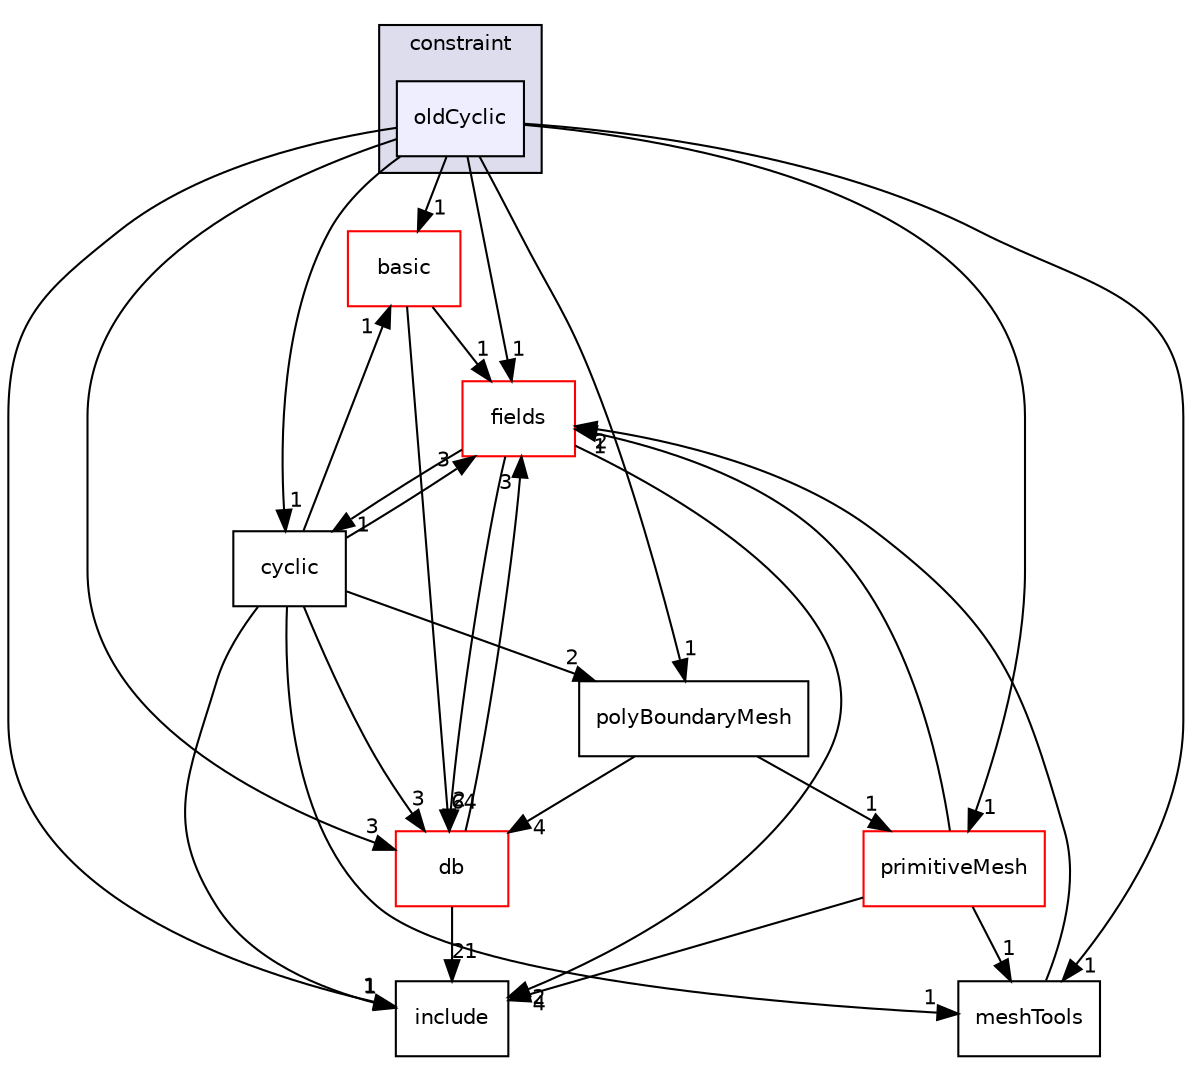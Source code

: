 digraph "src/OpenFOAM/meshes/polyMesh/polyPatches/constraint/oldCyclic" {
  bgcolor=transparent;
  compound=true
  node [ fontsize="10", fontname="Helvetica"];
  edge [ labelfontsize="10", labelfontname="Helvetica"];
  subgraph clusterdir_09b4360db181b1c37726382a34e0210b {
    graph [ bgcolor="#ddddee", pencolor="black", label="constraint" fontname="Helvetica", fontsize="10", URL="dir_09b4360db181b1c37726382a34e0210b.html"]
  dir_58bc3b04d5464f902c0523f82edaa51b [shape=box, label="oldCyclic", style="filled", fillcolor="#eeeeff", pencolor="black", URL="dir_58bc3b04d5464f902c0523f82edaa51b.html"];
  }
  dir_c9c78bb8b3facc20391427dbd62674be [shape=box label="basic" color="red" URL="dir_c9c78bb8b3facc20391427dbd62674be.html"];
  dir_962442b8f989d5529fab5e0f0e4ffb74 [shape=box label="fields" color="red" URL="dir_962442b8f989d5529fab5e0f0e4ffb74.html"];
  dir_69df57964460ad28b76ac09933bf52c8 [shape=box label="polyBoundaryMesh" URL="dir_69df57964460ad28b76ac09933bf52c8.html"];
  dir_d498992fb7d3f293d898bf6d3a4df869 [shape=box label="primitiveMesh" color="red" URL="dir_d498992fb7d3f293d898bf6d3a4df869.html"];
  dir_63c634f7a7cfd679ac26c67fb30fc32f [shape=box label="db" color="red" URL="dir_63c634f7a7cfd679ac26c67fb30fc32f.html"];
  dir_fa020d1bff9bcecc84fa7b07f71b0284 [shape=box label="meshTools" URL="dir_fa020d1bff9bcecc84fa7b07f71b0284.html"];
  dir_e954e9f5966bc1c681a414ec8bd0ee15 [shape=box label="include" URL="dir_e954e9f5966bc1c681a414ec8bd0ee15.html"];
  dir_f10e1feb71bd2aac359683c9b11c6603 [shape=box label="cyclic" URL="dir_f10e1feb71bd2aac359683c9b11c6603.html"];
  dir_58bc3b04d5464f902c0523f82edaa51b->dir_c9c78bb8b3facc20391427dbd62674be [headlabel="1", labeldistance=1.5 headhref="dir_002593_002585.html"];
  dir_58bc3b04d5464f902c0523f82edaa51b->dir_962442b8f989d5529fab5e0f0e4ffb74 [headlabel="1", labeldistance=1.5 headhref="dir_002593_002305.html"];
  dir_58bc3b04d5464f902c0523f82edaa51b->dir_69df57964460ad28b76ac09933bf52c8 [headlabel="1", labeldistance=1.5 headhref="dir_002593_002581.html"];
  dir_58bc3b04d5464f902c0523f82edaa51b->dir_d498992fb7d3f293d898bf6d3a4df869 [headlabel="1", labeldistance=1.5 headhref="dir_002593_002610.html"];
  dir_58bc3b04d5464f902c0523f82edaa51b->dir_63c634f7a7cfd679ac26c67fb30fc32f [headlabel="3", labeldistance=1.5 headhref="dir_002593_002218.html"];
  dir_58bc3b04d5464f902c0523f82edaa51b->dir_fa020d1bff9bcecc84fa7b07f71b0284 [headlabel="1", labeldistance=1.5 headhref="dir_002593_002549.html"];
  dir_58bc3b04d5464f902c0523f82edaa51b->dir_e954e9f5966bc1c681a414ec8bd0ee15 [headlabel="1", labeldistance=1.5 headhref="dir_002593_002418.html"];
  dir_58bc3b04d5464f902c0523f82edaa51b->dir_f10e1feb71bd2aac359683c9b11c6603 [headlabel="1", labeldistance=1.5 headhref="dir_002593_002589.html"];
  dir_c9c78bb8b3facc20391427dbd62674be->dir_962442b8f989d5529fab5e0f0e4ffb74 [headlabel="1", labeldistance=1.5 headhref="dir_002585_002305.html"];
  dir_c9c78bb8b3facc20391427dbd62674be->dir_63c634f7a7cfd679ac26c67fb30fc32f [headlabel="2", labeldistance=1.5 headhref="dir_002585_002218.html"];
  dir_962442b8f989d5529fab5e0f0e4ffb74->dir_63c634f7a7cfd679ac26c67fb30fc32f [headlabel="64", labeldistance=1.5 headhref="dir_002305_002218.html"];
  dir_962442b8f989d5529fab5e0f0e4ffb74->dir_e954e9f5966bc1c681a414ec8bd0ee15 [headlabel="2", labeldistance=1.5 headhref="dir_002305_002418.html"];
  dir_962442b8f989d5529fab5e0f0e4ffb74->dir_f10e1feb71bd2aac359683c9b11c6603 [headlabel="1", labeldistance=1.5 headhref="dir_002305_002589.html"];
  dir_69df57964460ad28b76ac09933bf52c8->dir_d498992fb7d3f293d898bf6d3a4df869 [headlabel="1", labeldistance=1.5 headhref="dir_002581_002610.html"];
  dir_69df57964460ad28b76ac09933bf52c8->dir_63c634f7a7cfd679ac26c67fb30fc32f [headlabel="4", labeldistance=1.5 headhref="dir_002581_002218.html"];
  dir_d498992fb7d3f293d898bf6d3a4df869->dir_962442b8f989d5529fab5e0f0e4ffb74 [headlabel="1", labeldistance=1.5 headhref="dir_002610_002305.html"];
  dir_d498992fb7d3f293d898bf6d3a4df869->dir_fa020d1bff9bcecc84fa7b07f71b0284 [headlabel="1", labeldistance=1.5 headhref="dir_002610_002549.html"];
  dir_d498992fb7d3f293d898bf6d3a4df869->dir_e954e9f5966bc1c681a414ec8bd0ee15 [headlabel="4", labeldistance=1.5 headhref="dir_002610_002418.html"];
  dir_63c634f7a7cfd679ac26c67fb30fc32f->dir_962442b8f989d5529fab5e0f0e4ffb74 [headlabel="3", labeldistance=1.5 headhref="dir_002218_002305.html"];
  dir_63c634f7a7cfd679ac26c67fb30fc32f->dir_e954e9f5966bc1c681a414ec8bd0ee15 [headlabel="21", labeldistance=1.5 headhref="dir_002218_002418.html"];
  dir_fa020d1bff9bcecc84fa7b07f71b0284->dir_962442b8f989d5529fab5e0f0e4ffb74 [headlabel="2", labeldistance=1.5 headhref="dir_002549_002305.html"];
  dir_f10e1feb71bd2aac359683c9b11c6603->dir_c9c78bb8b3facc20391427dbd62674be [headlabel="1", labeldistance=1.5 headhref="dir_002589_002585.html"];
  dir_f10e1feb71bd2aac359683c9b11c6603->dir_962442b8f989d5529fab5e0f0e4ffb74 [headlabel="3", labeldistance=1.5 headhref="dir_002589_002305.html"];
  dir_f10e1feb71bd2aac359683c9b11c6603->dir_69df57964460ad28b76ac09933bf52c8 [headlabel="2", labeldistance=1.5 headhref="dir_002589_002581.html"];
  dir_f10e1feb71bd2aac359683c9b11c6603->dir_63c634f7a7cfd679ac26c67fb30fc32f [headlabel="3", labeldistance=1.5 headhref="dir_002589_002218.html"];
  dir_f10e1feb71bd2aac359683c9b11c6603->dir_fa020d1bff9bcecc84fa7b07f71b0284 [headlabel="1", labeldistance=1.5 headhref="dir_002589_002549.html"];
  dir_f10e1feb71bd2aac359683c9b11c6603->dir_e954e9f5966bc1c681a414ec8bd0ee15 [headlabel="1", labeldistance=1.5 headhref="dir_002589_002418.html"];
}
